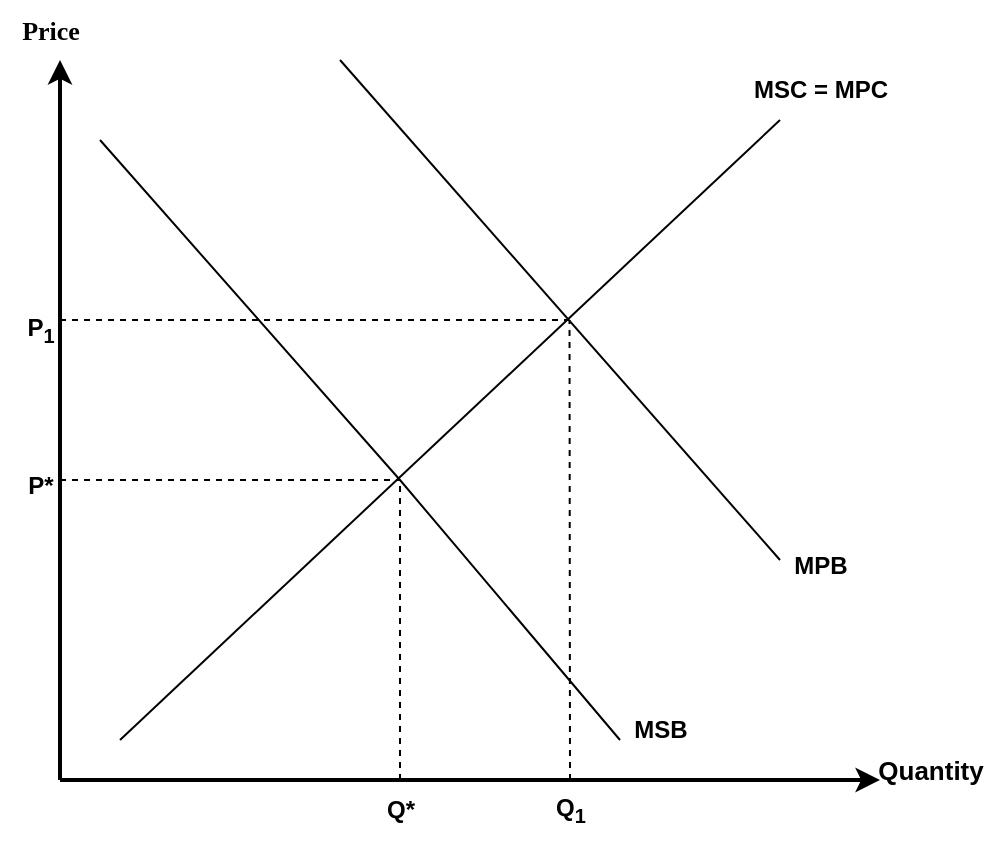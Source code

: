 <mxfile version="26.0.6">
  <diagram name="Page-1" id="w4q2iSw2zgLWdawcd-g0">
    <mxGraphModel dx="1995" dy="1639" grid="1" gridSize="10" guides="1" tooltips="1" connect="1" arrows="1" fold="1" page="1" pageScale="1" pageWidth="850" pageHeight="1100" math="0" shadow="0">
      <root>
        <mxCell id="0" />
        <mxCell id="1" parent="0" />
        <mxCell id="9Yzj6KS5WvhUXWPUhDKN-1" value="" style="endArrow=classic;html=1;rounded=0;fontSize=14;strokeWidth=2;" edge="1" parent="1">
          <mxGeometry width="50" height="50" relative="1" as="geometry">
            <mxPoint as="sourcePoint" />
            <mxPoint y="-360" as="targetPoint" />
          </mxGeometry>
        </mxCell>
        <mxCell id="9Yzj6KS5WvhUXWPUhDKN-2" value="" style="endArrow=classic;html=1;rounded=0;strokeWidth=2;" edge="1" parent="1">
          <mxGeometry width="50" height="50" relative="1" as="geometry">
            <mxPoint as="sourcePoint" />
            <mxPoint x="410" as="targetPoint" />
          </mxGeometry>
        </mxCell>
        <mxCell id="9Yzj6KS5WvhUXWPUhDKN-4" value="Price" style="text;html=1;align=center;verticalAlign=middle;resizable=0;points=[];autosize=1;strokeColor=none;fillColor=none;fontStyle=1;fontSize=13;fontFamily=Verdana;" vertex="1" parent="1">
          <mxGeometry x="-30" y="-390" width="50" height="30" as="geometry" />
        </mxCell>
        <mxCell id="9Yzj6KS5WvhUXWPUhDKN-5" value="Quantity" style="text;html=1;align=center;verticalAlign=middle;resizable=0;points=[];autosize=1;strokeColor=none;fillColor=none;fontStyle=1;fontSize=13;" vertex="1" parent="1">
          <mxGeometry x="400" y="-20" width="70" height="30" as="geometry" />
        </mxCell>
        <mxCell id="9Yzj6KS5WvhUXWPUhDKN-6" value="" style="endArrow=none;html=1;rounded=0;" edge="1" parent="1">
          <mxGeometry width="50" height="50" relative="1" as="geometry">
            <mxPoint x="30" y="-20" as="sourcePoint" />
            <mxPoint x="360" y="-330" as="targetPoint" />
          </mxGeometry>
        </mxCell>
        <mxCell id="9Yzj6KS5WvhUXWPUhDKN-7" value="&lt;b&gt;MSC = MPC&lt;/b&gt;" style="text;html=1;align=center;verticalAlign=middle;resizable=0;points=[];autosize=1;strokeColor=none;fillColor=none;" vertex="1" parent="1">
          <mxGeometry x="335" y="-360" width="90" height="30" as="geometry" />
        </mxCell>
        <mxCell id="9Yzj6KS5WvhUXWPUhDKN-9" value="" style="endArrow=none;html=1;rounded=0;" edge="1" parent="1">
          <mxGeometry width="50" height="50" relative="1" as="geometry">
            <mxPoint x="140" y="-360" as="sourcePoint" />
            <mxPoint x="360" y="-110" as="targetPoint" />
          </mxGeometry>
        </mxCell>
        <mxCell id="9Yzj6KS5WvhUXWPUhDKN-10" value="" style="endArrow=none;html=1;rounded=0;fontStyle=1;strokeWidth=1;" edge="1" parent="1">
          <mxGeometry width="50" height="50" relative="1" as="geometry">
            <mxPoint x="20" y="-320" as="sourcePoint" />
            <mxPoint x="280" y="-20" as="targetPoint" />
            <Array as="points">
              <mxPoint x="170" y="-150" />
            </Array>
          </mxGeometry>
        </mxCell>
        <mxCell id="9Yzj6KS5WvhUXWPUhDKN-11" value="&lt;b&gt;MPB&lt;/b&gt;" style="text;html=1;align=center;verticalAlign=middle;resizable=0;points=[];autosize=1;strokeColor=none;fillColor=none;" vertex="1" parent="1">
          <mxGeometry x="355" y="-122" width="50" height="30" as="geometry" />
        </mxCell>
        <mxCell id="9Yzj6KS5WvhUXWPUhDKN-12" value="&lt;b&gt;MSB&lt;/b&gt;" style="text;html=1;align=center;verticalAlign=middle;resizable=0;points=[];autosize=1;strokeColor=none;fillColor=none;" vertex="1" parent="1">
          <mxGeometry x="275" y="-40" width="50" height="30" as="geometry" />
        </mxCell>
        <mxCell id="9Yzj6KS5WvhUXWPUhDKN-13" value="" style="endArrow=none;dashed=1;html=1;rounded=0;jumpSize=4;" edge="1" parent="1">
          <mxGeometry width="50" height="50" relative="1" as="geometry">
            <mxPoint y="-230" as="sourcePoint" />
            <mxPoint x="254" y="-230" as="targetPoint" />
          </mxGeometry>
        </mxCell>
        <mxCell id="9Yzj6KS5WvhUXWPUhDKN-14" value="" style="endArrow=none;dashed=1;html=1;rounded=0;jumpSize=4;" edge="1" parent="1">
          <mxGeometry width="50" height="50" relative="1" as="geometry">
            <mxPoint y="-150" as="sourcePoint" />
            <mxPoint x="170" y="-150" as="targetPoint" />
            <Array as="points">
              <mxPoint x="90" y="-150" />
            </Array>
          </mxGeometry>
        </mxCell>
        <mxCell id="9Yzj6KS5WvhUXWPUhDKN-15" value="&lt;b&gt;P*&lt;/b&gt;" style="text;html=1;align=center;verticalAlign=middle;resizable=0;points=[];autosize=1;strokeColor=none;fillColor=none;" vertex="1" parent="1">
          <mxGeometry x="-30" y="-162" width="40" height="30" as="geometry" />
        </mxCell>
        <mxCell id="9Yzj6KS5WvhUXWPUhDKN-16" value="&lt;b&gt;P&lt;sub&gt;1&lt;/sub&gt;&lt;/b&gt;" style="text;html=1;align=center;verticalAlign=middle;resizable=0;points=[];autosize=1;strokeColor=none;fillColor=none;" vertex="1" parent="1">
          <mxGeometry x="-30" y="-240" width="40" height="30" as="geometry" />
        </mxCell>
        <mxCell id="9Yzj6KS5WvhUXWPUhDKN-17" value="" style="endArrow=none;dashed=1;html=1;rounded=0;" edge="1" parent="1">
          <mxGeometry width="50" height="50" relative="1" as="geometry">
            <mxPoint x="170" as="sourcePoint" />
            <mxPoint x="170" y="-150" as="targetPoint" />
          </mxGeometry>
        </mxCell>
        <mxCell id="9Yzj6KS5WvhUXWPUhDKN-18" value="" style="endArrow=none;dashed=1;html=1;rounded=0;" edge="1" parent="1">
          <mxGeometry width="50" height="50" relative="1" as="geometry">
            <mxPoint x="255" as="sourcePoint" />
            <mxPoint x="254.76" y="-230" as="targetPoint" />
          </mxGeometry>
        </mxCell>
        <mxCell id="9Yzj6KS5WvhUXWPUhDKN-20" value="&lt;b&gt;Q*&lt;/b&gt;" style="text;html=1;align=center;verticalAlign=middle;resizable=0;points=[];autosize=1;strokeColor=none;fillColor=none;" vertex="1" parent="1">
          <mxGeometry x="150" width="40" height="30" as="geometry" />
        </mxCell>
        <mxCell id="9Yzj6KS5WvhUXWPUhDKN-21" value="&lt;b&gt;Q&lt;sub&gt;1&lt;/sub&gt;&lt;/b&gt;" style="text;html=1;align=center;verticalAlign=middle;resizable=0;points=[];autosize=1;strokeColor=none;fillColor=none;" vertex="1" parent="1">
          <mxGeometry x="235" width="40" height="30" as="geometry" />
        </mxCell>
        <mxCell id="9Yzj6KS5WvhUXWPUhDKN-33" value="Untitled Layer" parent="0" />
      </root>
    </mxGraphModel>
  </diagram>
</mxfile>
